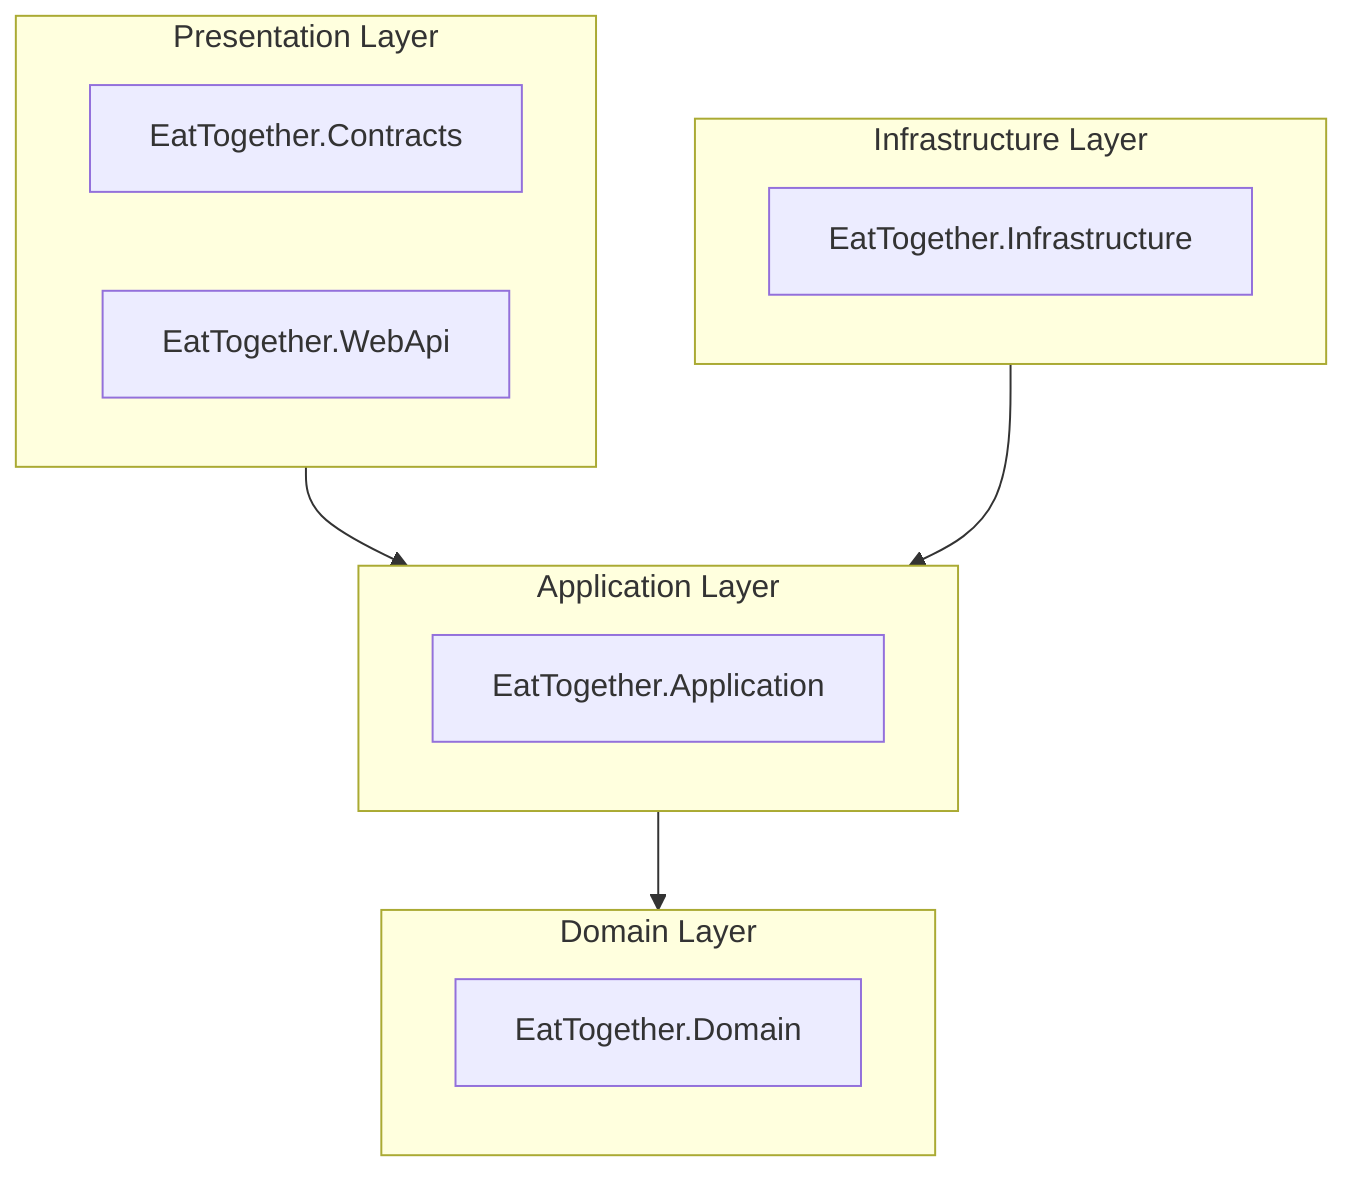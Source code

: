 ﻿graph TD

    subgraph Presentation[Presentation Layer]
        EatTogether.Contracts
        EatTogether.WebApi
    end

    subgraph Infrastructure[Infrastructure Layer]
        EatTogether.Infrastructure
    end

    subgraph Application[Application Layer]
        EatTogether.Application
    end

    subgraph Domain[Domain Layer]
        EatTogether.Domain
    end

    Presentation --> Application
    Infrastructure --> Application
    Application --> Domain